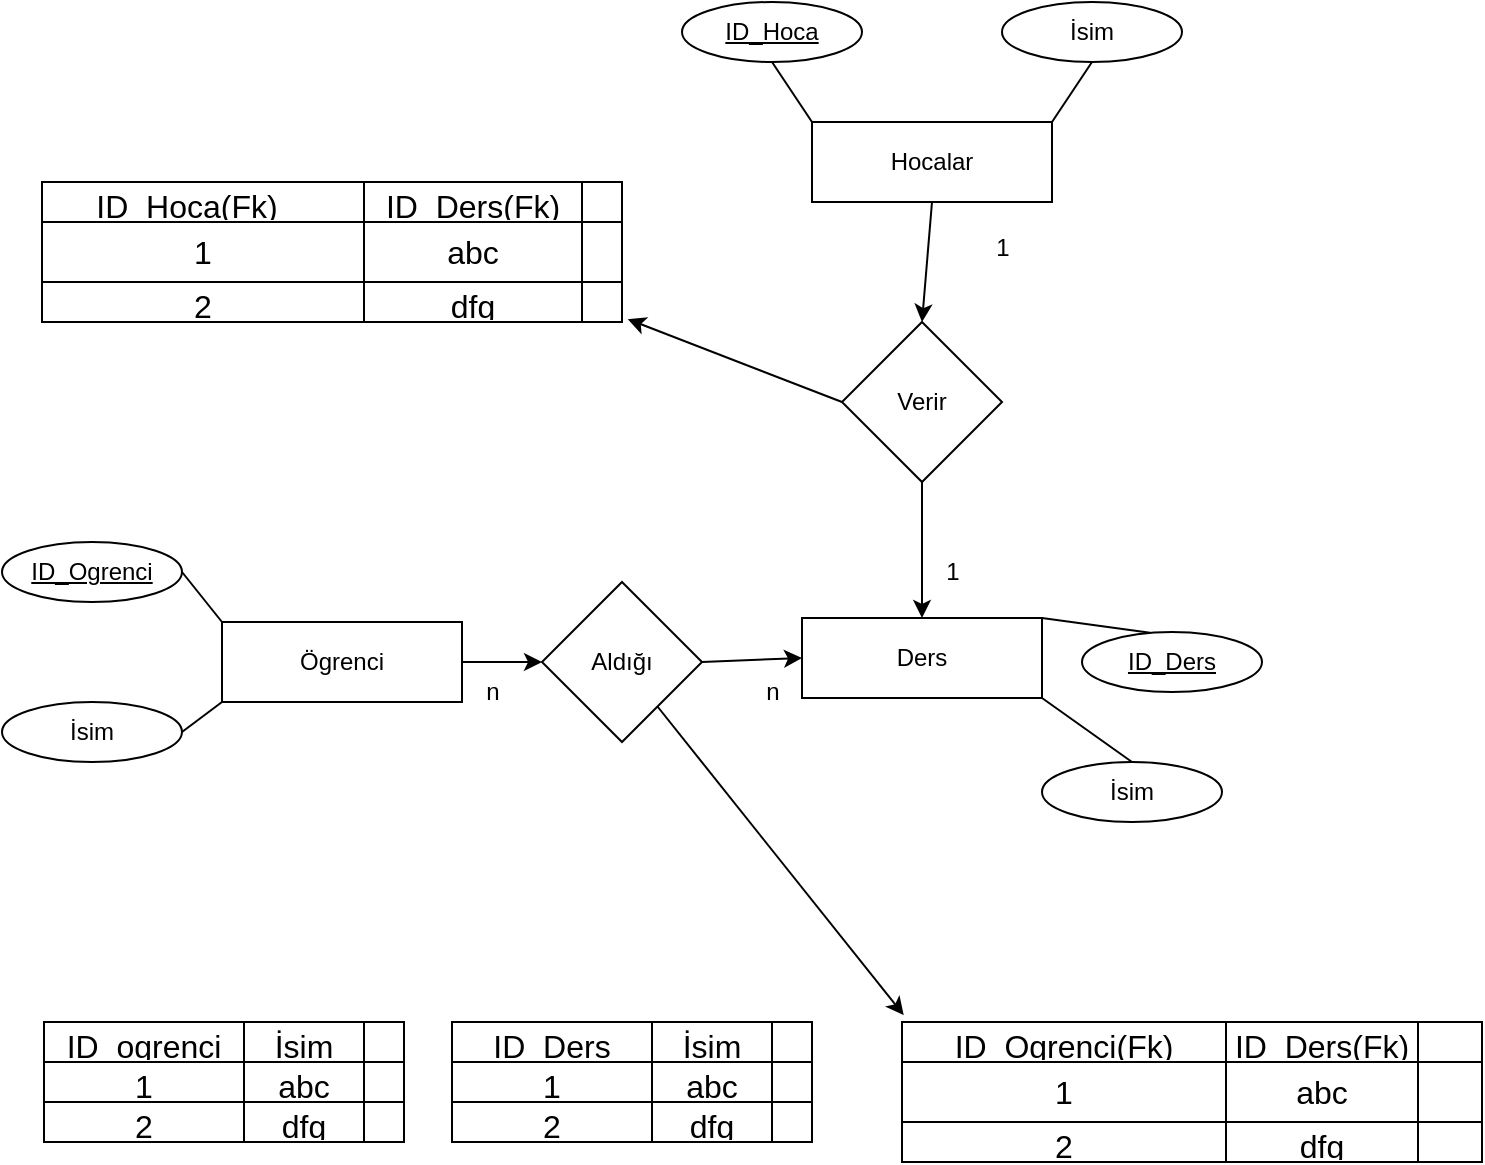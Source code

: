 <mxfile version="26.0.4">
  <diagram id="R2lEEEUBdFMjLlhIrx00" name="Page-1">
    <mxGraphModel dx="1843" dy="796" grid="1" gridSize="10" guides="1" tooltips="1" connect="1" arrows="1" fold="1" page="1" pageScale="1" pageWidth="850" pageHeight="1100" math="0" shadow="0" extFonts="Permanent Marker^https://fonts.googleapis.com/css?family=Permanent+Marker">
      <root>
        <mxCell id="0" />
        <mxCell id="1" parent="0" />
        <mxCell id="3bfaiD1BpheH9gyGS9vT-1" value="Ögrenci" style="rounded=0;whiteSpace=wrap;html=1;" vertex="1" parent="1">
          <mxGeometry x="130" y="350" width="120" height="40" as="geometry" />
        </mxCell>
        <mxCell id="3bfaiD1BpheH9gyGS9vT-2" value="Ders" style="rounded=0;whiteSpace=wrap;html=1;" vertex="1" parent="1">
          <mxGeometry x="420" y="348" width="120" height="40" as="geometry" />
        </mxCell>
        <mxCell id="3bfaiD1BpheH9gyGS9vT-3" value="&lt;u&gt;ID_Ogrenci&lt;/u&gt;" style="ellipse;whiteSpace=wrap;html=1;" vertex="1" parent="1">
          <mxGeometry x="20" y="310" width="90" height="30" as="geometry" />
        </mxCell>
        <mxCell id="3bfaiD1BpheH9gyGS9vT-4" value="İsim" style="ellipse;whiteSpace=wrap;html=1;" vertex="1" parent="1">
          <mxGeometry x="20" y="390" width="90" height="30" as="geometry" />
        </mxCell>
        <mxCell id="3bfaiD1BpheH9gyGS9vT-6" value="İsim" style="ellipse;whiteSpace=wrap;html=1;" vertex="1" parent="1">
          <mxGeometry x="520" y="40" width="90" height="30" as="geometry" />
        </mxCell>
        <mxCell id="3bfaiD1BpheH9gyGS9vT-7" value="&lt;u&gt;ID_Hoca&lt;/u&gt;" style="ellipse;whiteSpace=wrap;html=1;" vertex="1" parent="1">
          <mxGeometry x="360" y="40" width="90" height="30" as="geometry" />
        </mxCell>
        <mxCell id="3bfaiD1BpheH9gyGS9vT-8" value="İsim" style="ellipse;whiteSpace=wrap;html=1;" vertex="1" parent="1">
          <mxGeometry x="540" y="420" width="90" height="30" as="geometry" />
        </mxCell>
        <mxCell id="3bfaiD1BpheH9gyGS9vT-9" value="&lt;u&gt;ID_Ders&lt;/u&gt;" style="ellipse;whiteSpace=wrap;html=1;" vertex="1" parent="1">
          <mxGeometry x="560" y="355" width="90" height="30" as="geometry" />
        </mxCell>
        <mxCell id="3bfaiD1BpheH9gyGS9vT-10" value="Hocalar" style="rounded=0;whiteSpace=wrap;html=1;" vertex="1" parent="1">
          <mxGeometry x="425" y="100" width="120" height="40" as="geometry" />
        </mxCell>
        <mxCell id="3bfaiD1BpheH9gyGS9vT-11" value="Aldığı" style="rhombus;whiteSpace=wrap;html=1;" vertex="1" parent="1">
          <mxGeometry x="290" y="330" width="80" height="80" as="geometry" />
        </mxCell>
        <mxCell id="3bfaiD1BpheH9gyGS9vT-13" value="Verir" style="rhombus;whiteSpace=wrap;html=1;" vertex="1" parent="1">
          <mxGeometry x="440" y="200" width="80" height="80" as="geometry" />
        </mxCell>
        <mxCell id="3bfaiD1BpheH9gyGS9vT-14" value="" style="endArrow=classic;html=1;rounded=0;exitX=0.5;exitY=1;exitDx=0;exitDy=0;entryX=0.5;entryY=0;entryDx=0;entryDy=0;" edge="1" parent="1" source="3bfaiD1BpheH9gyGS9vT-10" target="3bfaiD1BpheH9gyGS9vT-13">
          <mxGeometry width="50" height="50" relative="1" as="geometry">
            <mxPoint x="400" y="320" as="sourcePoint" />
            <mxPoint x="450" y="270" as="targetPoint" />
          </mxGeometry>
        </mxCell>
        <mxCell id="3bfaiD1BpheH9gyGS9vT-15" value="" style="endArrow=classic;html=1;rounded=0;entryX=0.5;entryY=0;entryDx=0;entryDy=0;" edge="1" parent="1" target="3bfaiD1BpheH9gyGS9vT-2">
          <mxGeometry width="50" height="50" relative="1" as="geometry">
            <mxPoint x="480" y="280" as="sourcePoint" />
            <mxPoint x="490" y="210" as="targetPoint" />
            <Array as="points" />
          </mxGeometry>
        </mxCell>
        <mxCell id="3bfaiD1BpheH9gyGS9vT-16" value="" style="endArrow=classic;html=1;rounded=0;exitX=1;exitY=0.5;exitDx=0;exitDy=0;entryX=0;entryY=0.5;entryDx=0;entryDy=0;" edge="1" parent="1" source="3bfaiD1BpheH9gyGS9vT-1" target="3bfaiD1BpheH9gyGS9vT-11">
          <mxGeometry width="50" height="50" relative="1" as="geometry">
            <mxPoint x="400" y="320" as="sourcePoint" />
            <mxPoint x="450" y="270" as="targetPoint" />
          </mxGeometry>
        </mxCell>
        <mxCell id="3bfaiD1BpheH9gyGS9vT-17" value="" style="endArrow=classic;html=1;rounded=0;exitX=1;exitY=0.5;exitDx=0;exitDy=0;entryX=0;entryY=0.5;entryDx=0;entryDy=0;" edge="1" parent="1" source="3bfaiD1BpheH9gyGS9vT-11" target="3bfaiD1BpheH9gyGS9vT-2">
          <mxGeometry width="50" height="50" relative="1" as="geometry">
            <mxPoint x="380" y="380" as="sourcePoint" />
            <mxPoint x="450" y="270" as="targetPoint" />
          </mxGeometry>
        </mxCell>
        <mxCell id="3bfaiD1BpheH9gyGS9vT-18" value="" style="endArrow=none;html=1;rounded=0;exitX=1;exitY=0.5;exitDx=0;exitDy=0;entryX=0;entryY=0;entryDx=0;entryDy=0;" edge="1" parent="1" source="3bfaiD1BpheH9gyGS9vT-3" target="3bfaiD1BpheH9gyGS9vT-1">
          <mxGeometry width="50" height="50" relative="1" as="geometry">
            <mxPoint x="400" y="320" as="sourcePoint" />
            <mxPoint x="450" y="270" as="targetPoint" />
          </mxGeometry>
        </mxCell>
        <mxCell id="3bfaiD1BpheH9gyGS9vT-19" value="" style="endArrow=none;html=1;rounded=0;exitX=0;exitY=1;exitDx=0;exitDy=0;entryX=1;entryY=0.5;entryDx=0;entryDy=0;" edge="1" parent="1" source="3bfaiD1BpheH9gyGS9vT-1" target="3bfaiD1BpheH9gyGS9vT-4">
          <mxGeometry width="50" height="50" relative="1" as="geometry">
            <mxPoint x="400" y="320" as="sourcePoint" />
            <mxPoint x="450" y="270" as="targetPoint" />
          </mxGeometry>
        </mxCell>
        <mxCell id="3bfaiD1BpheH9gyGS9vT-22" value="" style="endArrow=none;html=1;rounded=0;entryX=0.5;entryY=1;entryDx=0;entryDy=0;exitX=0;exitY=0;exitDx=0;exitDy=0;" edge="1" parent="1" source="3bfaiD1BpheH9gyGS9vT-10" target="3bfaiD1BpheH9gyGS9vT-7">
          <mxGeometry width="50" height="50" relative="1" as="geometry">
            <mxPoint x="400" y="220" as="sourcePoint" />
            <mxPoint x="450" y="170" as="targetPoint" />
          </mxGeometry>
        </mxCell>
        <mxCell id="3bfaiD1BpheH9gyGS9vT-23" value="" style="endArrow=none;html=1;rounded=0;entryX=0.5;entryY=1;entryDx=0;entryDy=0;exitX=1;exitY=0;exitDx=0;exitDy=0;" edge="1" parent="1" source="3bfaiD1BpheH9gyGS9vT-10" target="3bfaiD1BpheH9gyGS9vT-6">
          <mxGeometry width="50" height="50" relative="1" as="geometry">
            <mxPoint x="400" y="220" as="sourcePoint" />
            <mxPoint x="450" y="170" as="targetPoint" />
          </mxGeometry>
        </mxCell>
        <mxCell id="3bfaiD1BpheH9gyGS9vT-24" value="" style="endArrow=none;html=1;rounded=0;entryX=0.378;entryY=0.013;entryDx=0;entryDy=0;entryPerimeter=0;exitX=1;exitY=0;exitDx=0;exitDy=0;" edge="1" parent="1" source="3bfaiD1BpheH9gyGS9vT-2" target="3bfaiD1BpheH9gyGS9vT-9">
          <mxGeometry width="50" height="50" relative="1" as="geometry">
            <mxPoint x="400" y="220" as="sourcePoint" />
            <mxPoint x="450" y="170" as="targetPoint" />
          </mxGeometry>
        </mxCell>
        <mxCell id="3bfaiD1BpheH9gyGS9vT-25" value="" style="endArrow=none;html=1;rounded=0;entryX=0.5;entryY=0;entryDx=0;entryDy=0;exitX=1;exitY=1;exitDx=0;exitDy=0;" edge="1" parent="1" source="3bfaiD1BpheH9gyGS9vT-2" target="3bfaiD1BpheH9gyGS9vT-8">
          <mxGeometry width="50" height="50" relative="1" as="geometry">
            <mxPoint x="400" y="220" as="sourcePoint" />
            <mxPoint x="450" y="170" as="targetPoint" />
          </mxGeometry>
        </mxCell>
        <mxCell id="3bfaiD1BpheH9gyGS9vT-27" value="1" style="text;html=1;align=center;verticalAlign=middle;resizable=0;points=[];autosize=1;strokeColor=none;fillColor=none;" vertex="1" parent="1">
          <mxGeometry x="480" y="310" width="30" height="30" as="geometry" />
        </mxCell>
        <mxCell id="3bfaiD1BpheH9gyGS9vT-28" value="1" style="text;html=1;align=center;verticalAlign=middle;resizable=0;points=[];autosize=1;strokeColor=none;fillColor=none;" vertex="1" parent="1">
          <mxGeometry x="505" y="148" width="30" height="30" as="geometry" />
        </mxCell>
        <mxCell id="3bfaiD1BpheH9gyGS9vT-29" value="n" style="text;html=1;align=center;verticalAlign=middle;resizable=0;points=[];autosize=1;strokeColor=none;fillColor=none;" vertex="1" parent="1">
          <mxGeometry x="250" y="370" width="30" height="30" as="geometry" />
        </mxCell>
        <mxCell id="3bfaiD1BpheH9gyGS9vT-30" value="n" style="text;html=1;align=center;verticalAlign=middle;resizable=0;points=[];autosize=1;strokeColor=none;fillColor=none;" vertex="1" parent="1">
          <mxGeometry x="390" y="370" width="30" height="30" as="geometry" />
        </mxCell>
        <mxCell id="3bfaiD1BpheH9gyGS9vT-31" value="" style="shape=table;startSize=0;container=1;collapsible=0;childLayout=tableLayout;fontSize=16;" vertex="1" parent="1">
          <mxGeometry x="41" y="550" width="180" height="60" as="geometry" />
        </mxCell>
        <mxCell id="3bfaiD1BpheH9gyGS9vT-32" value="" style="shape=tableRow;horizontal=0;startSize=0;swimlaneHead=0;swimlaneBody=0;strokeColor=inherit;top=0;left=0;bottom=0;right=0;collapsible=0;dropTarget=0;fillColor=none;points=[[0,0.5],[1,0.5]];portConstraint=eastwest;fontSize=16;" vertex="1" parent="3bfaiD1BpheH9gyGS9vT-31">
          <mxGeometry width="180" height="20" as="geometry" />
        </mxCell>
        <mxCell id="3bfaiD1BpheH9gyGS9vT-33" value="ID_ogrenci" style="shape=partialRectangle;html=1;whiteSpace=wrap;connectable=0;strokeColor=inherit;overflow=hidden;fillColor=none;top=0;left=0;bottom=0;right=0;pointerEvents=1;fontSize=16;" vertex="1" parent="3bfaiD1BpheH9gyGS9vT-32">
          <mxGeometry width="100" height="20" as="geometry">
            <mxRectangle width="100" height="20" as="alternateBounds" />
          </mxGeometry>
        </mxCell>
        <mxCell id="3bfaiD1BpheH9gyGS9vT-34" value="İsim" style="shape=partialRectangle;html=1;whiteSpace=wrap;connectable=0;strokeColor=inherit;overflow=hidden;fillColor=none;top=0;left=0;bottom=0;right=0;pointerEvents=1;fontSize=16;" vertex="1" parent="3bfaiD1BpheH9gyGS9vT-32">
          <mxGeometry x="100" width="60" height="20" as="geometry">
            <mxRectangle width="60" height="20" as="alternateBounds" />
          </mxGeometry>
        </mxCell>
        <mxCell id="3bfaiD1BpheH9gyGS9vT-35" value="" style="shape=partialRectangle;html=1;whiteSpace=wrap;connectable=0;strokeColor=inherit;overflow=hidden;fillColor=none;top=0;left=0;bottom=0;right=0;pointerEvents=1;fontSize=16;" vertex="1" parent="3bfaiD1BpheH9gyGS9vT-32">
          <mxGeometry x="160" width="20" height="20" as="geometry">
            <mxRectangle width="20" height="20" as="alternateBounds" />
          </mxGeometry>
        </mxCell>
        <mxCell id="3bfaiD1BpheH9gyGS9vT-36" value="" style="shape=tableRow;horizontal=0;startSize=0;swimlaneHead=0;swimlaneBody=0;strokeColor=inherit;top=0;left=0;bottom=0;right=0;collapsible=0;dropTarget=0;fillColor=none;points=[[0,0.5],[1,0.5]];portConstraint=eastwest;fontSize=16;" vertex="1" parent="3bfaiD1BpheH9gyGS9vT-31">
          <mxGeometry y="20" width="180" height="20" as="geometry" />
        </mxCell>
        <mxCell id="3bfaiD1BpheH9gyGS9vT-37" value="1" style="shape=partialRectangle;html=1;whiteSpace=wrap;connectable=0;strokeColor=inherit;overflow=hidden;fillColor=none;top=0;left=0;bottom=0;right=0;pointerEvents=1;fontSize=16;" vertex="1" parent="3bfaiD1BpheH9gyGS9vT-36">
          <mxGeometry width="100" height="20" as="geometry">
            <mxRectangle width="100" height="20" as="alternateBounds" />
          </mxGeometry>
        </mxCell>
        <mxCell id="3bfaiD1BpheH9gyGS9vT-38" value="abc" style="shape=partialRectangle;html=1;whiteSpace=wrap;connectable=0;strokeColor=inherit;overflow=hidden;fillColor=none;top=0;left=0;bottom=0;right=0;pointerEvents=1;fontSize=16;" vertex="1" parent="3bfaiD1BpheH9gyGS9vT-36">
          <mxGeometry x="100" width="60" height="20" as="geometry">
            <mxRectangle width="60" height="20" as="alternateBounds" />
          </mxGeometry>
        </mxCell>
        <mxCell id="3bfaiD1BpheH9gyGS9vT-39" value="" style="shape=partialRectangle;html=1;whiteSpace=wrap;connectable=0;strokeColor=inherit;overflow=hidden;fillColor=none;top=0;left=0;bottom=0;right=0;pointerEvents=1;fontSize=16;" vertex="1" parent="3bfaiD1BpheH9gyGS9vT-36">
          <mxGeometry x="160" width="20" height="20" as="geometry">
            <mxRectangle width="20" height="20" as="alternateBounds" />
          </mxGeometry>
        </mxCell>
        <mxCell id="3bfaiD1BpheH9gyGS9vT-40" value="" style="shape=tableRow;horizontal=0;startSize=0;swimlaneHead=0;swimlaneBody=0;strokeColor=inherit;top=0;left=0;bottom=0;right=0;collapsible=0;dropTarget=0;fillColor=none;points=[[0,0.5],[1,0.5]];portConstraint=eastwest;fontSize=16;" vertex="1" parent="3bfaiD1BpheH9gyGS9vT-31">
          <mxGeometry y="40" width="180" height="20" as="geometry" />
        </mxCell>
        <mxCell id="3bfaiD1BpheH9gyGS9vT-41" value="2" style="shape=partialRectangle;html=1;whiteSpace=wrap;connectable=0;strokeColor=inherit;overflow=hidden;fillColor=none;top=0;left=0;bottom=0;right=0;pointerEvents=1;fontSize=16;" vertex="1" parent="3bfaiD1BpheH9gyGS9vT-40">
          <mxGeometry width="100" height="20" as="geometry">
            <mxRectangle width="100" height="20" as="alternateBounds" />
          </mxGeometry>
        </mxCell>
        <mxCell id="3bfaiD1BpheH9gyGS9vT-42" value="dfg" style="shape=partialRectangle;html=1;whiteSpace=wrap;connectable=0;strokeColor=inherit;overflow=hidden;fillColor=none;top=0;left=0;bottom=0;right=0;pointerEvents=1;fontSize=16;" vertex="1" parent="3bfaiD1BpheH9gyGS9vT-40">
          <mxGeometry x="100" width="60" height="20" as="geometry">
            <mxRectangle width="60" height="20" as="alternateBounds" />
          </mxGeometry>
        </mxCell>
        <mxCell id="3bfaiD1BpheH9gyGS9vT-43" value="" style="shape=partialRectangle;html=1;whiteSpace=wrap;connectable=0;strokeColor=inherit;overflow=hidden;fillColor=none;top=0;left=0;bottom=0;right=0;pointerEvents=1;fontSize=16;" vertex="1" parent="3bfaiD1BpheH9gyGS9vT-40">
          <mxGeometry x="160" width="20" height="20" as="geometry">
            <mxRectangle width="20" height="20" as="alternateBounds" />
          </mxGeometry>
        </mxCell>
        <mxCell id="3bfaiD1BpheH9gyGS9vT-44" value="" style="shape=table;startSize=0;container=1;collapsible=0;childLayout=tableLayout;fontSize=16;" vertex="1" parent="1">
          <mxGeometry x="245" y="550" width="180" height="60" as="geometry" />
        </mxCell>
        <mxCell id="3bfaiD1BpheH9gyGS9vT-45" value="" style="shape=tableRow;horizontal=0;startSize=0;swimlaneHead=0;swimlaneBody=0;strokeColor=inherit;top=0;left=0;bottom=0;right=0;collapsible=0;dropTarget=0;fillColor=none;points=[[0,0.5],[1,0.5]];portConstraint=eastwest;fontSize=16;" vertex="1" parent="3bfaiD1BpheH9gyGS9vT-44">
          <mxGeometry width="180" height="20" as="geometry" />
        </mxCell>
        <mxCell id="3bfaiD1BpheH9gyGS9vT-46" value="ID_Ders" style="shape=partialRectangle;html=1;whiteSpace=wrap;connectable=0;strokeColor=inherit;overflow=hidden;fillColor=none;top=0;left=0;bottom=0;right=0;pointerEvents=1;fontSize=16;" vertex="1" parent="3bfaiD1BpheH9gyGS9vT-45">
          <mxGeometry width="100" height="20" as="geometry">
            <mxRectangle width="100" height="20" as="alternateBounds" />
          </mxGeometry>
        </mxCell>
        <mxCell id="3bfaiD1BpheH9gyGS9vT-47" value="İsim" style="shape=partialRectangle;html=1;whiteSpace=wrap;connectable=0;strokeColor=inherit;overflow=hidden;fillColor=none;top=0;left=0;bottom=0;right=0;pointerEvents=1;fontSize=16;" vertex="1" parent="3bfaiD1BpheH9gyGS9vT-45">
          <mxGeometry x="100" width="60" height="20" as="geometry">
            <mxRectangle width="60" height="20" as="alternateBounds" />
          </mxGeometry>
        </mxCell>
        <mxCell id="3bfaiD1BpheH9gyGS9vT-48" value="" style="shape=partialRectangle;html=1;whiteSpace=wrap;connectable=0;strokeColor=inherit;overflow=hidden;fillColor=none;top=0;left=0;bottom=0;right=0;pointerEvents=1;fontSize=16;" vertex="1" parent="3bfaiD1BpheH9gyGS9vT-45">
          <mxGeometry x="160" width="20" height="20" as="geometry">
            <mxRectangle width="20" height="20" as="alternateBounds" />
          </mxGeometry>
        </mxCell>
        <mxCell id="3bfaiD1BpheH9gyGS9vT-49" value="" style="shape=tableRow;horizontal=0;startSize=0;swimlaneHead=0;swimlaneBody=0;strokeColor=inherit;top=0;left=0;bottom=0;right=0;collapsible=0;dropTarget=0;fillColor=none;points=[[0,0.5],[1,0.5]];portConstraint=eastwest;fontSize=16;" vertex="1" parent="3bfaiD1BpheH9gyGS9vT-44">
          <mxGeometry y="20" width="180" height="20" as="geometry" />
        </mxCell>
        <mxCell id="3bfaiD1BpheH9gyGS9vT-50" value="1" style="shape=partialRectangle;html=1;whiteSpace=wrap;connectable=0;strokeColor=inherit;overflow=hidden;fillColor=none;top=0;left=0;bottom=0;right=0;pointerEvents=1;fontSize=16;" vertex="1" parent="3bfaiD1BpheH9gyGS9vT-49">
          <mxGeometry width="100" height="20" as="geometry">
            <mxRectangle width="100" height="20" as="alternateBounds" />
          </mxGeometry>
        </mxCell>
        <mxCell id="3bfaiD1BpheH9gyGS9vT-51" value="abc" style="shape=partialRectangle;html=1;whiteSpace=wrap;connectable=0;strokeColor=inherit;overflow=hidden;fillColor=none;top=0;left=0;bottom=0;right=0;pointerEvents=1;fontSize=16;" vertex="1" parent="3bfaiD1BpheH9gyGS9vT-49">
          <mxGeometry x="100" width="60" height="20" as="geometry">
            <mxRectangle width="60" height="20" as="alternateBounds" />
          </mxGeometry>
        </mxCell>
        <mxCell id="3bfaiD1BpheH9gyGS9vT-52" value="" style="shape=partialRectangle;html=1;whiteSpace=wrap;connectable=0;strokeColor=inherit;overflow=hidden;fillColor=none;top=0;left=0;bottom=0;right=0;pointerEvents=1;fontSize=16;" vertex="1" parent="3bfaiD1BpheH9gyGS9vT-49">
          <mxGeometry x="160" width="20" height="20" as="geometry">
            <mxRectangle width="20" height="20" as="alternateBounds" />
          </mxGeometry>
        </mxCell>
        <mxCell id="3bfaiD1BpheH9gyGS9vT-53" value="" style="shape=tableRow;horizontal=0;startSize=0;swimlaneHead=0;swimlaneBody=0;strokeColor=inherit;top=0;left=0;bottom=0;right=0;collapsible=0;dropTarget=0;fillColor=none;points=[[0,0.5],[1,0.5]];portConstraint=eastwest;fontSize=16;" vertex="1" parent="3bfaiD1BpheH9gyGS9vT-44">
          <mxGeometry y="40" width="180" height="20" as="geometry" />
        </mxCell>
        <mxCell id="3bfaiD1BpheH9gyGS9vT-54" value="2" style="shape=partialRectangle;html=1;whiteSpace=wrap;connectable=0;strokeColor=inherit;overflow=hidden;fillColor=none;top=0;left=0;bottom=0;right=0;pointerEvents=1;fontSize=16;" vertex="1" parent="3bfaiD1BpheH9gyGS9vT-53">
          <mxGeometry width="100" height="20" as="geometry">
            <mxRectangle width="100" height="20" as="alternateBounds" />
          </mxGeometry>
        </mxCell>
        <mxCell id="3bfaiD1BpheH9gyGS9vT-55" value="dfg" style="shape=partialRectangle;html=1;whiteSpace=wrap;connectable=0;strokeColor=inherit;overflow=hidden;fillColor=none;top=0;left=0;bottom=0;right=0;pointerEvents=1;fontSize=16;" vertex="1" parent="3bfaiD1BpheH9gyGS9vT-53">
          <mxGeometry x="100" width="60" height="20" as="geometry">
            <mxRectangle width="60" height="20" as="alternateBounds" />
          </mxGeometry>
        </mxCell>
        <mxCell id="3bfaiD1BpheH9gyGS9vT-56" value="" style="shape=partialRectangle;html=1;whiteSpace=wrap;connectable=0;strokeColor=inherit;overflow=hidden;fillColor=none;top=0;left=0;bottom=0;right=0;pointerEvents=1;fontSize=16;" vertex="1" parent="3bfaiD1BpheH9gyGS9vT-53">
          <mxGeometry x="160" width="20" height="20" as="geometry">
            <mxRectangle width="20" height="20" as="alternateBounds" />
          </mxGeometry>
        </mxCell>
        <mxCell id="3bfaiD1BpheH9gyGS9vT-57" value="" style="shape=table;startSize=0;container=1;collapsible=0;childLayout=tableLayout;fontSize=16;" vertex="1" parent="1">
          <mxGeometry x="470" y="550" width="290" height="70" as="geometry" />
        </mxCell>
        <mxCell id="3bfaiD1BpheH9gyGS9vT-58" value="" style="shape=tableRow;horizontal=0;startSize=0;swimlaneHead=0;swimlaneBody=0;strokeColor=inherit;top=0;left=0;bottom=0;right=0;collapsible=0;dropTarget=0;fillColor=none;points=[[0,0.5],[1,0.5]];portConstraint=eastwest;fontSize=16;" vertex="1" parent="3bfaiD1BpheH9gyGS9vT-57">
          <mxGeometry width="290" height="20" as="geometry" />
        </mxCell>
        <mxCell id="3bfaiD1BpheH9gyGS9vT-59" value="ID_Ogrenci(Fk)" style="shape=partialRectangle;html=1;whiteSpace=wrap;connectable=0;strokeColor=inherit;overflow=hidden;fillColor=none;top=0;left=0;bottom=0;right=0;pointerEvents=1;fontSize=16;" vertex="1" parent="3bfaiD1BpheH9gyGS9vT-58">
          <mxGeometry width="162" height="20" as="geometry">
            <mxRectangle width="162" height="20" as="alternateBounds" />
          </mxGeometry>
        </mxCell>
        <mxCell id="3bfaiD1BpheH9gyGS9vT-60" value="ID_Ders(Fk)" style="shape=partialRectangle;html=1;whiteSpace=wrap;connectable=0;strokeColor=inherit;overflow=hidden;fillColor=none;top=0;left=0;bottom=0;right=0;pointerEvents=1;fontSize=16;" vertex="1" parent="3bfaiD1BpheH9gyGS9vT-58">
          <mxGeometry x="162" width="96" height="20" as="geometry">
            <mxRectangle width="96" height="20" as="alternateBounds" />
          </mxGeometry>
        </mxCell>
        <mxCell id="3bfaiD1BpheH9gyGS9vT-61" value="" style="shape=partialRectangle;html=1;whiteSpace=wrap;connectable=0;strokeColor=inherit;overflow=hidden;fillColor=none;top=0;left=0;bottom=0;right=0;pointerEvents=1;fontSize=16;" vertex="1" parent="3bfaiD1BpheH9gyGS9vT-58">
          <mxGeometry x="258" width="32" height="20" as="geometry">
            <mxRectangle width="32" height="20" as="alternateBounds" />
          </mxGeometry>
        </mxCell>
        <mxCell id="3bfaiD1BpheH9gyGS9vT-62" value="" style="shape=tableRow;horizontal=0;startSize=0;swimlaneHead=0;swimlaneBody=0;strokeColor=inherit;top=0;left=0;bottom=0;right=0;collapsible=0;dropTarget=0;fillColor=none;points=[[0,0.5],[1,0.5]];portConstraint=eastwest;fontSize=16;" vertex="1" parent="3bfaiD1BpheH9gyGS9vT-57">
          <mxGeometry y="20" width="290" height="30" as="geometry" />
        </mxCell>
        <mxCell id="3bfaiD1BpheH9gyGS9vT-63" value="1" style="shape=partialRectangle;html=1;whiteSpace=wrap;connectable=0;strokeColor=inherit;overflow=hidden;fillColor=none;top=0;left=0;bottom=0;right=0;pointerEvents=1;fontSize=16;" vertex="1" parent="3bfaiD1BpheH9gyGS9vT-62">
          <mxGeometry width="162" height="30" as="geometry">
            <mxRectangle width="162" height="30" as="alternateBounds" />
          </mxGeometry>
        </mxCell>
        <mxCell id="3bfaiD1BpheH9gyGS9vT-64" value="abc" style="shape=partialRectangle;html=1;whiteSpace=wrap;connectable=0;strokeColor=inherit;overflow=hidden;fillColor=none;top=0;left=0;bottom=0;right=0;pointerEvents=1;fontSize=16;" vertex="1" parent="3bfaiD1BpheH9gyGS9vT-62">
          <mxGeometry x="162" width="96" height="30" as="geometry">
            <mxRectangle width="96" height="30" as="alternateBounds" />
          </mxGeometry>
        </mxCell>
        <mxCell id="3bfaiD1BpheH9gyGS9vT-65" value="" style="shape=partialRectangle;html=1;whiteSpace=wrap;connectable=0;strokeColor=inherit;overflow=hidden;fillColor=none;top=0;left=0;bottom=0;right=0;pointerEvents=1;fontSize=16;" vertex="1" parent="3bfaiD1BpheH9gyGS9vT-62">
          <mxGeometry x="258" width="32" height="30" as="geometry">
            <mxRectangle width="32" height="30" as="alternateBounds" />
          </mxGeometry>
        </mxCell>
        <mxCell id="3bfaiD1BpheH9gyGS9vT-66" value="" style="shape=tableRow;horizontal=0;startSize=0;swimlaneHead=0;swimlaneBody=0;strokeColor=inherit;top=0;left=0;bottom=0;right=0;collapsible=0;dropTarget=0;fillColor=none;points=[[0,0.5],[1,0.5]];portConstraint=eastwest;fontSize=16;" vertex="1" parent="3bfaiD1BpheH9gyGS9vT-57">
          <mxGeometry y="50" width="290" height="20" as="geometry" />
        </mxCell>
        <mxCell id="3bfaiD1BpheH9gyGS9vT-67" value="2" style="shape=partialRectangle;html=1;whiteSpace=wrap;connectable=0;strokeColor=inherit;overflow=hidden;fillColor=none;top=0;left=0;bottom=0;right=0;pointerEvents=1;fontSize=16;" vertex="1" parent="3bfaiD1BpheH9gyGS9vT-66">
          <mxGeometry width="162" height="20" as="geometry">
            <mxRectangle width="162" height="20" as="alternateBounds" />
          </mxGeometry>
        </mxCell>
        <mxCell id="3bfaiD1BpheH9gyGS9vT-68" value="dfg" style="shape=partialRectangle;html=1;whiteSpace=wrap;connectable=0;strokeColor=inherit;overflow=hidden;fillColor=none;top=0;left=0;bottom=0;right=0;pointerEvents=1;fontSize=16;" vertex="1" parent="3bfaiD1BpheH9gyGS9vT-66">
          <mxGeometry x="162" width="96" height="20" as="geometry">
            <mxRectangle width="96" height="20" as="alternateBounds" />
          </mxGeometry>
        </mxCell>
        <mxCell id="3bfaiD1BpheH9gyGS9vT-69" value="" style="shape=partialRectangle;html=1;whiteSpace=wrap;connectable=0;strokeColor=inherit;overflow=hidden;fillColor=none;top=0;left=0;bottom=0;right=0;pointerEvents=1;fontSize=16;" vertex="1" parent="3bfaiD1BpheH9gyGS9vT-66">
          <mxGeometry x="258" width="32" height="20" as="geometry">
            <mxRectangle width="32" height="20" as="alternateBounds" />
          </mxGeometry>
        </mxCell>
        <mxCell id="3bfaiD1BpheH9gyGS9vT-70" value="" style="endArrow=classic;html=1;rounded=0;entryX=0.003;entryY=-0.17;entryDx=0;entryDy=0;entryPerimeter=0;" edge="1" parent="1" source="3bfaiD1BpheH9gyGS9vT-11" target="3bfaiD1BpheH9gyGS9vT-58">
          <mxGeometry width="50" height="50" relative="1" as="geometry">
            <mxPoint x="400" y="420" as="sourcePoint" />
            <mxPoint x="450" y="370" as="targetPoint" />
          </mxGeometry>
        </mxCell>
        <mxCell id="3bfaiD1BpheH9gyGS9vT-71" value="" style="shape=table;startSize=0;container=1;collapsible=0;childLayout=tableLayout;fontSize=16;" vertex="1" parent="1">
          <mxGeometry x="40" y="130" width="290" height="70" as="geometry" />
        </mxCell>
        <mxCell id="3bfaiD1BpheH9gyGS9vT-72" value="" style="shape=tableRow;horizontal=0;startSize=0;swimlaneHead=0;swimlaneBody=0;strokeColor=inherit;top=0;left=0;bottom=0;right=0;collapsible=0;dropTarget=0;fillColor=none;points=[[0,0.5],[1,0.5]];portConstraint=eastwest;fontSize=16;" vertex="1" parent="3bfaiD1BpheH9gyGS9vT-71">
          <mxGeometry width="290" height="20" as="geometry" />
        </mxCell>
        <mxCell id="3bfaiD1BpheH9gyGS9vT-73" value="ID_Hoca(Fk)&lt;span style=&quot;white-space: pre;&quot;&gt;&#x9;&lt;/span&gt;" style="shape=partialRectangle;html=1;whiteSpace=wrap;connectable=0;strokeColor=inherit;overflow=hidden;fillColor=none;top=0;left=0;bottom=0;right=0;pointerEvents=1;fontSize=16;" vertex="1" parent="3bfaiD1BpheH9gyGS9vT-72">
          <mxGeometry width="161" height="20" as="geometry">
            <mxRectangle width="161" height="20" as="alternateBounds" />
          </mxGeometry>
        </mxCell>
        <mxCell id="3bfaiD1BpheH9gyGS9vT-74" value="ID_Ders(Fk)" style="shape=partialRectangle;html=1;whiteSpace=wrap;connectable=0;strokeColor=inherit;overflow=hidden;fillColor=none;top=0;left=0;bottom=0;right=0;pointerEvents=1;fontSize=16;" vertex="1" parent="3bfaiD1BpheH9gyGS9vT-72">
          <mxGeometry x="161" width="109" height="20" as="geometry">
            <mxRectangle width="109" height="20" as="alternateBounds" />
          </mxGeometry>
        </mxCell>
        <mxCell id="3bfaiD1BpheH9gyGS9vT-75" value="" style="shape=partialRectangle;html=1;whiteSpace=wrap;connectable=0;strokeColor=inherit;overflow=hidden;fillColor=none;top=0;left=0;bottom=0;right=0;pointerEvents=1;fontSize=16;" vertex="1" parent="3bfaiD1BpheH9gyGS9vT-72">
          <mxGeometry x="270" width="20" height="20" as="geometry">
            <mxRectangle width="20" height="20" as="alternateBounds" />
          </mxGeometry>
        </mxCell>
        <mxCell id="3bfaiD1BpheH9gyGS9vT-76" value="" style="shape=tableRow;horizontal=0;startSize=0;swimlaneHead=0;swimlaneBody=0;strokeColor=inherit;top=0;left=0;bottom=0;right=0;collapsible=0;dropTarget=0;fillColor=none;points=[[0,0.5],[1,0.5]];portConstraint=eastwest;fontSize=16;" vertex="1" parent="3bfaiD1BpheH9gyGS9vT-71">
          <mxGeometry y="20" width="290" height="30" as="geometry" />
        </mxCell>
        <mxCell id="3bfaiD1BpheH9gyGS9vT-77" value="1" style="shape=partialRectangle;html=1;whiteSpace=wrap;connectable=0;strokeColor=inherit;overflow=hidden;fillColor=none;top=0;left=0;bottom=0;right=0;pointerEvents=1;fontSize=16;" vertex="1" parent="3bfaiD1BpheH9gyGS9vT-76">
          <mxGeometry width="161" height="30" as="geometry">
            <mxRectangle width="161" height="30" as="alternateBounds" />
          </mxGeometry>
        </mxCell>
        <mxCell id="3bfaiD1BpheH9gyGS9vT-78" value="abc" style="shape=partialRectangle;html=1;whiteSpace=wrap;connectable=0;strokeColor=inherit;overflow=hidden;fillColor=none;top=0;left=0;bottom=0;right=0;pointerEvents=1;fontSize=16;" vertex="1" parent="3bfaiD1BpheH9gyGS9vT-76">
          <mxGeometry x="161" width="109" height="30" as="geometry">
            <mxRectangle width="109" height="30" as="alternateBounds" />
          </mxGeometry>
        </mxCell>
        <mxCell id="3bfaiD1BpheH9gyGS9vT-79" value="" style="shape=partialRectangle;html=1;whiteSpace=wrap;connectable=0;strokeColor=inherit;overflow=hidden;fillColor=none;top=0;left=0;bottom=0;right=0;pointerEvents=1;fontSize=16;" vertex="1" parent="3bfaiD1BpheH9gyGS9vT-76">
          <mxGeometry x="270" width="20" height="30" as="geometry">
            <mxRectangle width="20" height="30" as="alternateBounds" />
          </mxGeometry>
        </mxCell>
        <mxCell id="3bfaiD1BpheH9gyGS9vT-80" value="" style="shape=tableRow;horizontal=0;startSize=0;swimlaneHead=0;swimlaneBody=0;strokeColor=inherit;top=0;left=0;bottom=0;right=0;collapsible=0;dropTarget=0;fillColor=none;points=[[0,0.5],[1,0.5]];portConstraint=eastwest;fontSize=16;" vertex="1" parent="3bfaiD1BpheH9gyGS9vT-71">
          <mxGeometry y="50" width="290" height="20" as="geometry" />
        </mxCell>
        <mxCell id="3bfaiD1BpheH9gyGS9vT-81" value="2" style="shape=partialRectangle;html=1;whiteSpace=wrap;connectable=0;strokeColor=inherit;overflow=hidden;fillColor=none;top=0;left=0;bottom=0;right=0;pointerEvents=1;fontSize=16;" vertex="1" parent="3bfaiD1BpheH9gyGS9vT-80">
          <mxGeometry width="161" height="20" as="geometry">
            <mxRectangle width="161" height="20" as="alternateBounds" />
          </mxGeometry>
        </mxCell>
        <mxCell id="3bfaiD1BpheH9gyGS9vT-82" value="dfg" style="shape=partialRectangle;html=1;whiteSpace=wrap;connectable=0;strokeColor=inherit;overflow=hidden;fillColor=none;top=0;left=0;bottom=0;right=0;pointerEvents=1;fontSize=16;" vertex="1" parent="3bfaiD1BpheH9gyGS9vT-80">
          <mxGeometry x="161" width="109" height="20" as="geometry">
            <mxRectangle width="109" height="20" as="alternateBounds" />
          </mxGeometry>
        </mxCell>
        <mxCell id="3bfaiD1BpheH9gyGS9vT-83" value="" style="shape=partialRectangle;html=1;whiteSpace=wrap;connectable=0;strokeColor=inherit;overflow=hidden;fillColor=none;top=0;left=0;bottom=0;right=0;pointerEvents=1;fontSize=16;" vertex="1" parent="3bfaiD1BpheH9gyGS9vT-80">
          <mxGeometry x="270" width="20" height="20" as="geometry">
            <mxRectangle width="20" height="20" as="alternateBounds" />
          </mxGeometry>
        </mxCell>
        <mxCell id="3bfaiD1BpheH9gyGS9vT-84" value="" style="endArrow=classic;html=1;rounded=0;exitX=0;exitY=0.5;exitDx=0;exitDy=0;entryX=1.01;entryY=0.93;entryDx=0;entryDy=0;entryPerimeter=0;" edge="1" parent="1" source="3bfaiD1BpheH9gyGS9vT-13" target="3bfaiD1BpheH9gyGS9vT-80">
          <mxGeometry width="50" height="50" relative="1" as="geometry">
            <mxPoint x="400" y="260" as="sourcePoint" />
            <mxPoint x="450" y="210" as="targetPoint" />
          </mxGeometry>
        </mxCell>
      </root>
    </mxGraphModel>
  </diagram>
</mxfile>
